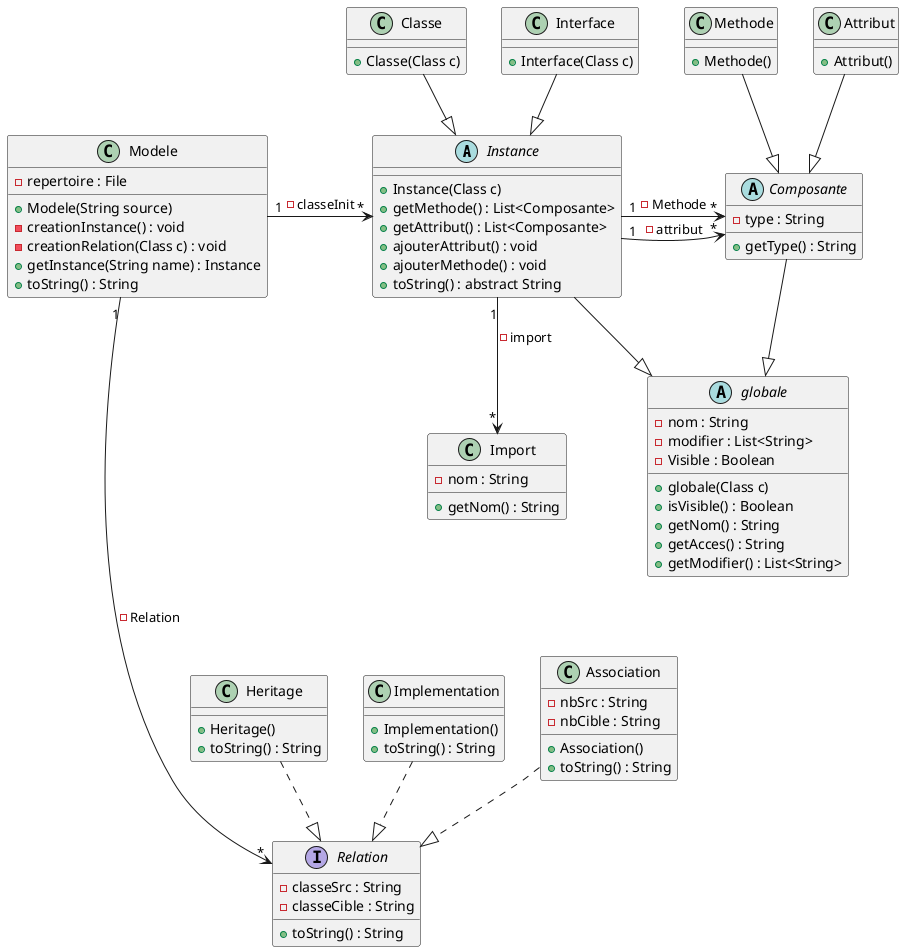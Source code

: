 @startuml
'https://plantuml.com/sequence-diagram

abstract Instance{
    +Instance(Class c)
    +getMethode() : List<Composante>
    +getAttribut() : List<Composante>
    +ajouterAttribut() : void
    +ajouterMethode() : void
    +toString() : abstract String
}

class Classe{
    +Classe(Class c)
}

class Interface{
    +Interface(Class c)
}

abstract Composante{
    -type : String
    +getType() : String
}

class Methode{
    +Methode()
}

class Attribut{
    +Attribut()
}

class Import{
    -nom : String
    +getNom() : String
}

class Modele{
    -repertoire : File
    +Modele(String source)
    -creationInstance() : void
    -creationRelation(Class c) : void
    +getInstance(String name) : Instance
    +toString() : String
}

interface Relation{
    -classeSrc : String
    -classeCible : String
    +toString() : String
}

class Heritage{
    +Heritage()
    +toString() : String
}

class Implementation{
    +Implementation()
    +toString() : String
}

class Association {
    -nbSrc : String
    -nbCible : String
    +Association()
    +toString() : String
}

abstract globale{
    -nom : String
    -modifier : List<String>
    -Visible : Boolean
    +globale(Class c)
    +isVisible() : Boolean
    +getNom() : String
    +getAcces() : String
    +getModifier() : List<String>
}


Instance--|>globale
Composante--|>globale
Modele "1" -> "*" Instance  : -classeInit
Instance "1" -> "*" Composante : -attribut
Instance "1" -> "*" Composante : -Methode
Instance "1" --> "*" Import : -import
Classe --|> Instance
Interface --|> Instance
Methode --|> Composante
Attribut --|> Composante
Modele "1" ----> "*"  Relation : -Relation
Association ..|> Relation
Heritage ..|> Relation
Implementation ..|> Relation

@enduml